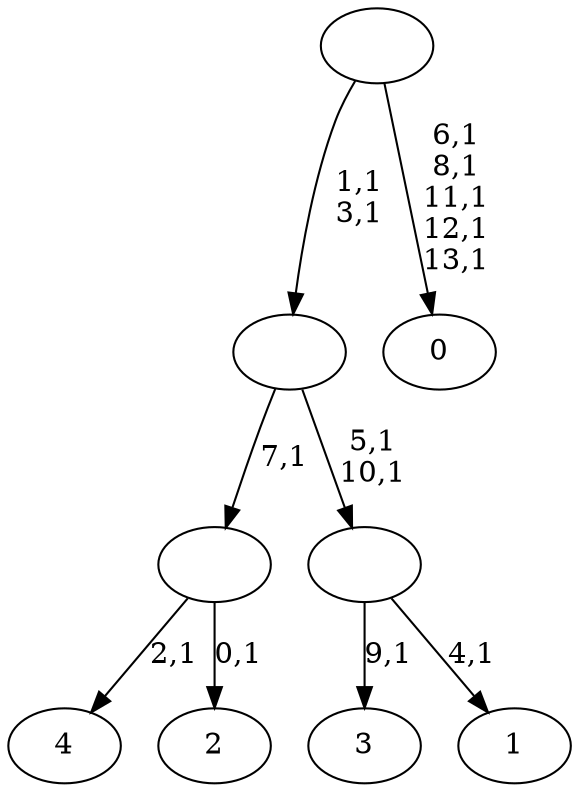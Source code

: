 digraph T {
	19 [label="4"]
	17 [label="3"]
	15 [label="2"]
	13 [label=""]
	12 [label="1"]
	10 [label=""]
	8 [label=""]
	6 [label="0"]
	0 [label=""]
	13 -> 15 [label="0,1"]
	13 -> 19 [label="2,1"]
	10 -> 12 [label="4,1"]
	10 -> 17 [label="9,1"]
	8 -> 10 [label="5,1\n10,1"]
	8 -> 13 [label="7,1"]
	0 -> 6 [label="6,1\n8,1\n11,1\n12,1\n13,1"]
	0 -> 8 [label="1,1\n3,1"]
}
